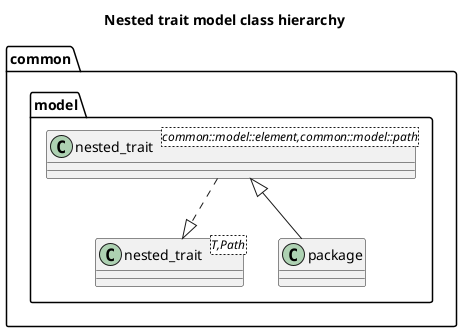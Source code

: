 @startuml
title Nested trait model class hierarchy
package [common] as C_0002532840279361781187 {
package [model] as C_0000669774451444102653 {
class "nested_trait<T,Path>" as C_0007129669985754476498
class C_0007129669985754476498 [[classclanguml_1_1common_1_1model_1_1nested__trait.html{Base class for elements nested in the diagram.}]] {
__
}
class "nested_trait<common::model::element,common::model::path>" as C_0015066935078142509054
class C_0015066935078142509054 [[classclanguml_1_1common_1_1model_1_1nested__trait.html{nested_trait}]] {
__
}
class "package" as C_0017146293478645494837
class C_0017146293478645494837 [[classclanguml_1_1common_1_1model_1_1package.html{Diagram element representing namespace or directory package}]] {
__
}
}
}
C_0015066935078142509054 ..|> C_0007129669985754476498
C_0015066935078142509054 <|-- C_0017146293478645494837

'Generated with clang-uml, version 0.6.1
'LLVM version Ubuntu clang version 19.1.1 (1ubuntu1)
@enduml
